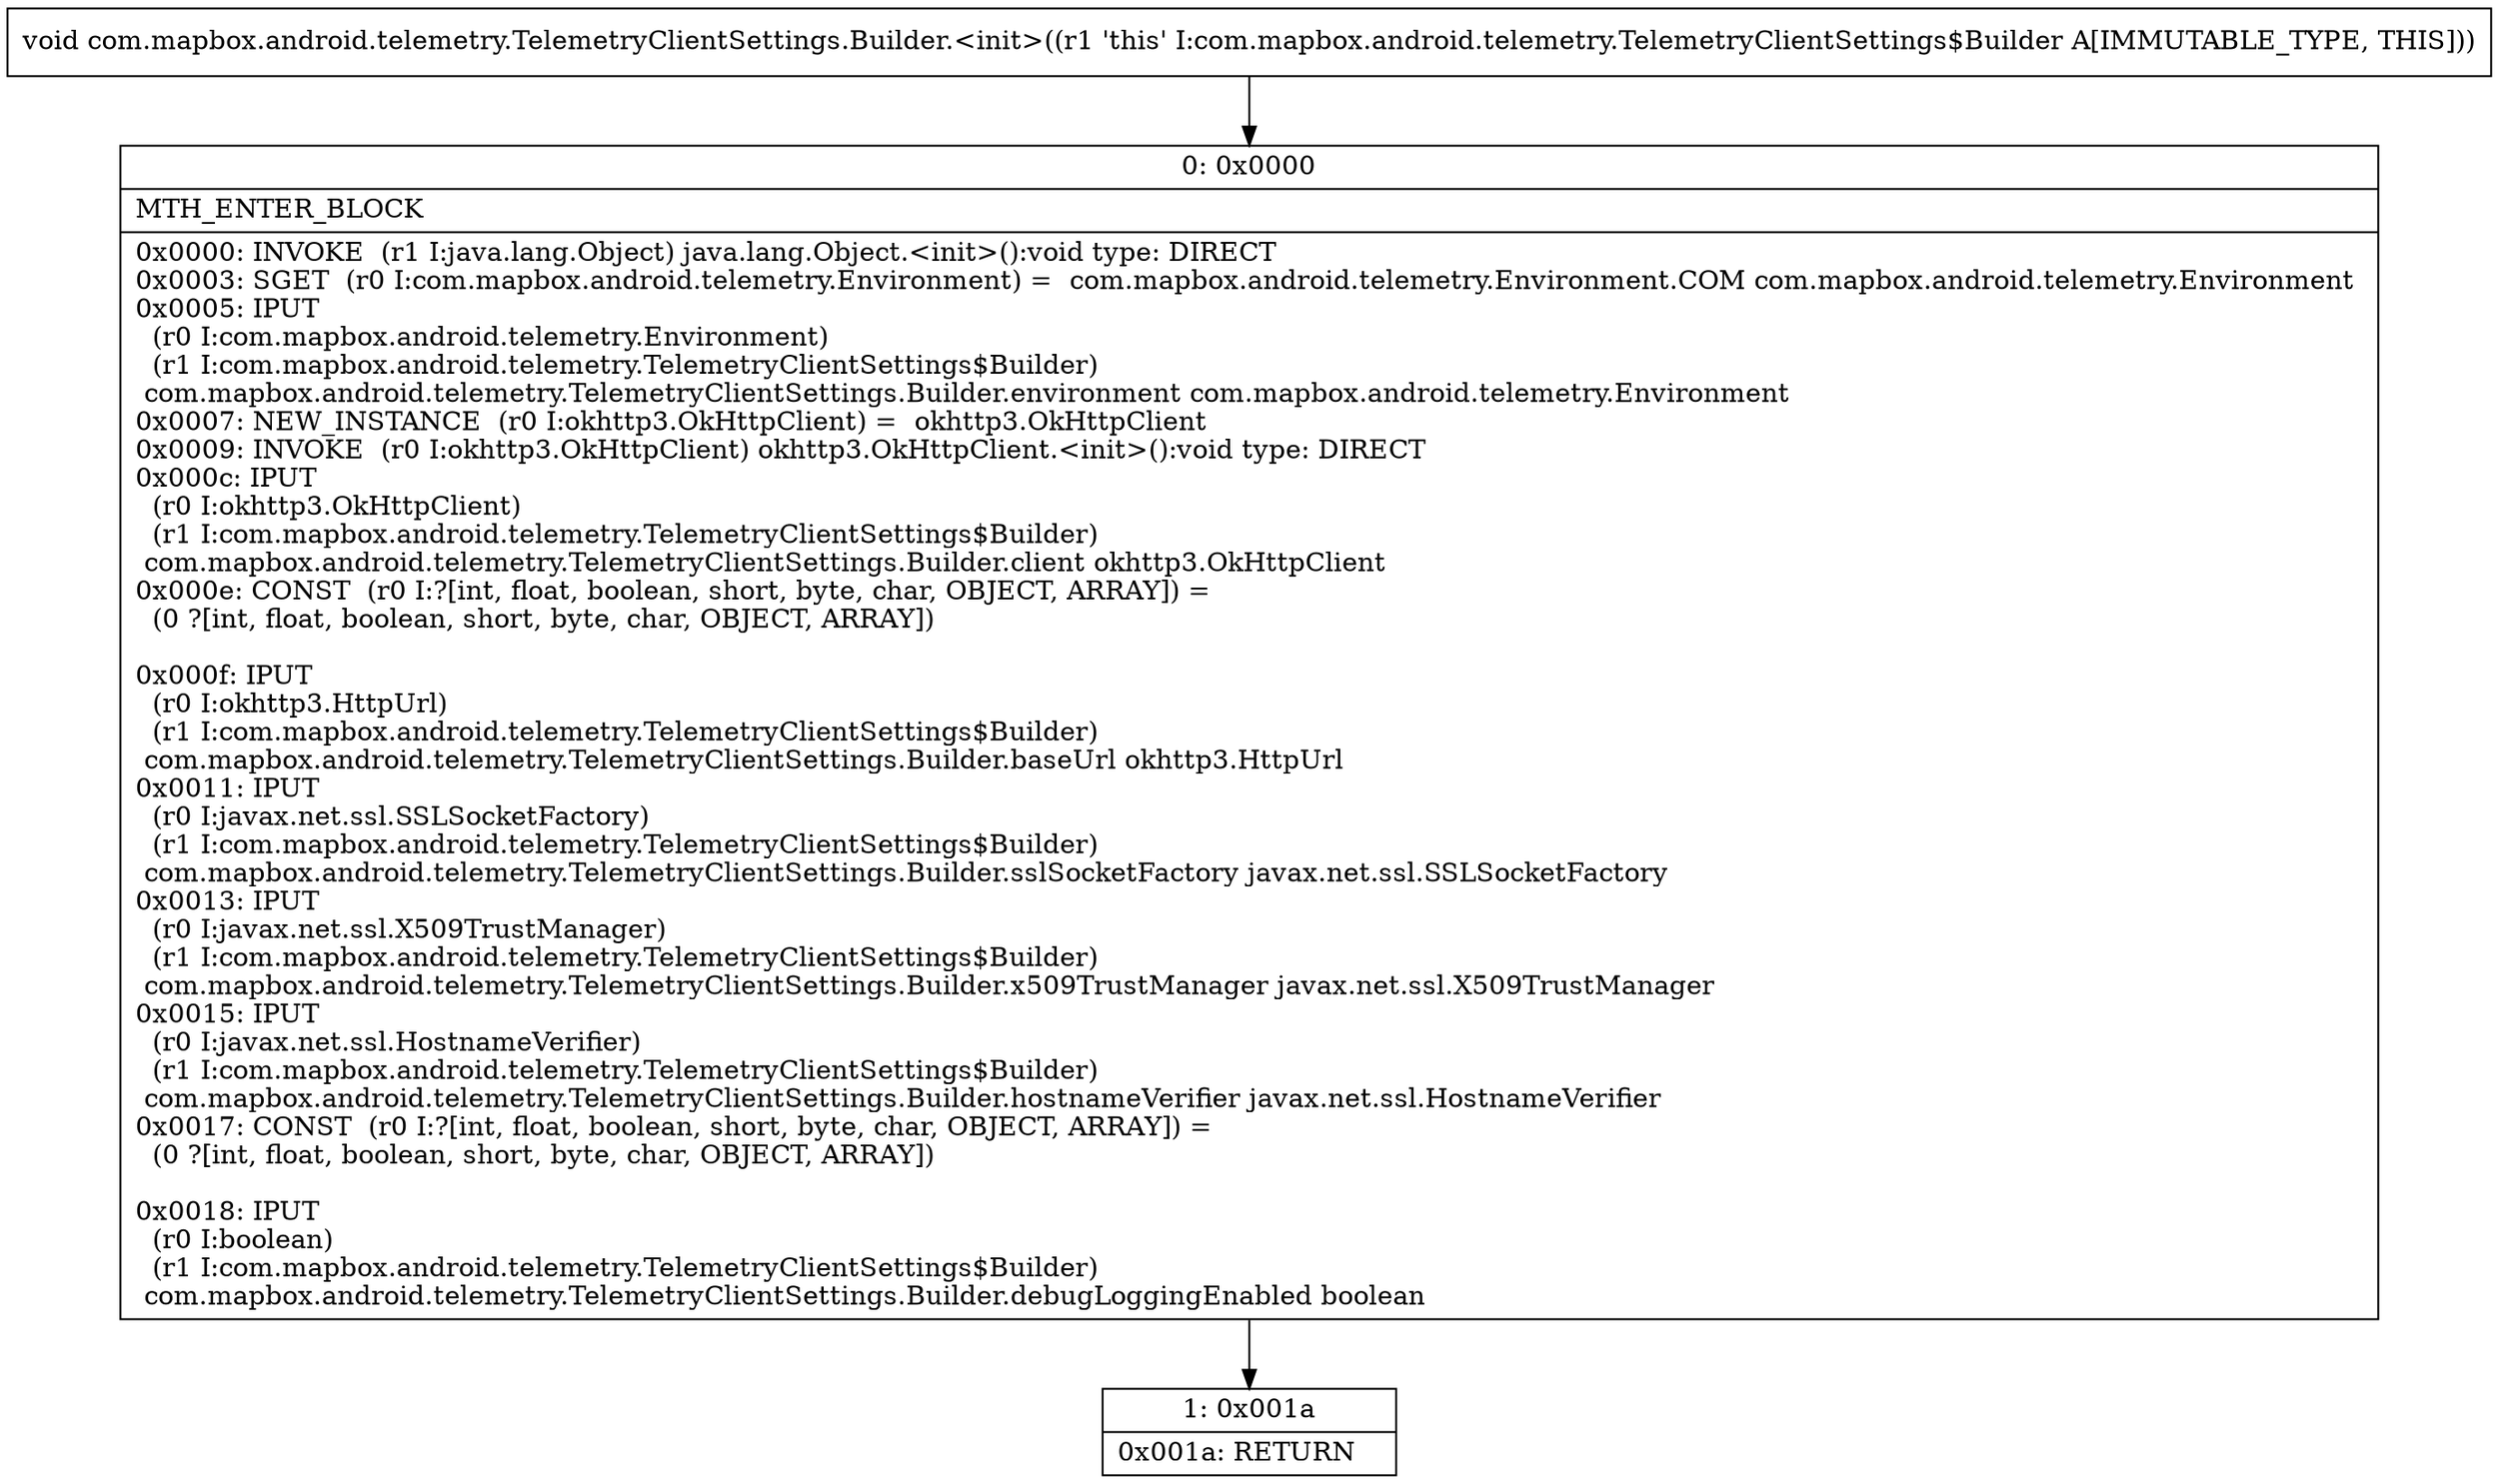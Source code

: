 digraph "CFG forcom.mapbox.android.telemetry.TelemetryClientSettings.Builder.\<init\>()V" {
Node_0 [shape=record,label="{0\:\ 0x0000|MTH_ENTER_BLOCK\l|0x0000: INVOKE  (r1 I:java.lang.Object) java.lang.Object.\<init\>():void type: DIRECT \l0x0003: SGET  (r0 I:com.mapbox.android.telemetry.Environment) =  com.mapbox.android.telemetry.Environment.COM com.mapbox.android.telemetry.Environment \l0x0005: IPUT  \l  (r0 I:com.mapbox.android.telemetry.Environment)\l  (r1 I:com.mapbox.android.telemetry.TelemetryClientSettings$Builder)\l com.mapbox.android.telemetry.TelemetryClientSettings.Builder.environment com.mapbox.android.telemetry.Environment \l0x0007: NEW_INSTANCE  (r0 I:okhttp3.OkHttpClient) =  okhttp3.OkHttpClient \l0x0009: INVOKE  (r0 I:okhttp3.OkHttpClient) okhttp3.OkHttpClient.\<init\>():void type: DIRECT \l0x000c: IPUT  \l  (r0 I:okhttp3.OkHttpClient)\l  (r1 I:com.mapbox.android.telemetry.TelemetryClientSettings$Builder)\l com.mapbox.android.telemetry.TelemetryClientSettings.Builder.client okhttp3.OkHttpClient \l0x000e: CONST  (r0 I:?[int, float, boolean, short, byte, char, OBJECT, ARRAY]) = \l  (0 ?[int, float, boolean, short, byte, char, OBJECT, ARRAY])\l \l0x000f: IPUT  \l  (r0 I:okhttp3.HttpUrl)\l  (r1 I:com.mapbox.android.telemetry.TelemetryClientSettings$Builder)\l com.mapbox.android.telemetry.TelemetryClientSettings.Builder.baseUrl okhttp3.HttpUrl \l0x0011: IPUT  \l  (r0 I:javax.net.ssl.SSLSocketFactory)\l  (r1 I:com.mapbox.android.telemetry.TelemetryClientSettings$Builder)\l com.mapbox.android.telemetry.TelemetryClientSettings.Builder.sslSocketFactory javax.net.ssl.SSLSocketFactory \l0x0013: IPUT  \l  (r0 I:javax.net.ssl.X509TrustManager)\l  (r1 I:com.mapbox.android.telemetry.TelemetryClientSettings$Builder)\l com.mapbox.android.telemetry.TelemetryClientSettings.Builder.x509TrustManager javax.net.ssl.X509TrustManager \l0x0015: IPUT  \l  (r0 I:javax.net.ssl.HostnameVerifier)\l  (r1 I:com.mapbox.android.telemetry.TelemetryClientSettings$Builder)\l com.mapbox.android.telemetry.TelemetryClientSettings.Builder.hostnameVerifier javax.net.ssl.HostnameVerifier \l0x0017: CONST  (r0 I:?[int, float, boolean, short, byte, char, OBJECT, ARRAY]) = \l  (0 ?[int, float, boolean, short, byte, char, OBJECT, ARRAY])\l \l0x0018: IPUT  \l  (r0 I:boolean)\l  (r1 I:com.mapbox.android.telemetry.TelemetryClientSettings$Builder)\l com.mapbox.android.telemetry.TelemetryClientSettings.Builder.debugLoggingEnabled boolean \l}"];
Node_1 [shape=record,label="{1\:\ 0x001a|0x001a: RETURN   \l}"];
MethodNode[shape=record,label="{void com.mapbox.android.telemetry.TelemetryClientSettings.Builder.\<init\>((r1 'this' I:com.mapbox.android.telemetry.TelemetryClientSettings$Builder A[IMMUTABLE_TYPE, THIS])) }"];
MethodNode -> Node_0;
Node_0 -> Node_1;
}

